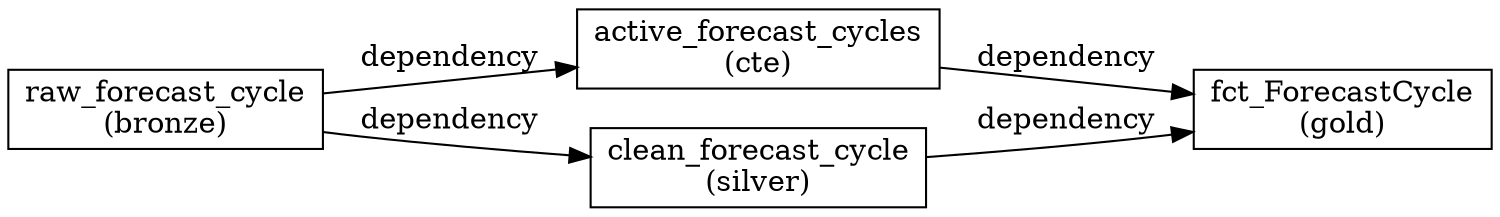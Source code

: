 digraph lineage {
  rankdir=LR;
  node [shape=record];
  "raw_forecast_cycle" [label="raw_forecast_cycle\n(bronze)"];
  "active_forecast_cycles" [label="active_forecast_cycles\n(cte)"];
  "fct_ForecastCycle" [label="fct_ForecastCycle\n(gold)"];
  "clean_forecast_cycle" [label="clean_forecast_cycle\n(silver)"];
  "raw_forecast_cycle" -> "active_forecast_cycles" [label="dependency"];
  "raw_forecast_cycle" -> "clean_forecast_cycle" [label="dependency"];
  "active_forecast_cycles" -> "fct_ForecastCycle" [label="dependency"];
  "clean_forecast_cycle" -> "fct_ForecastCycle" [label="dependency"];
}